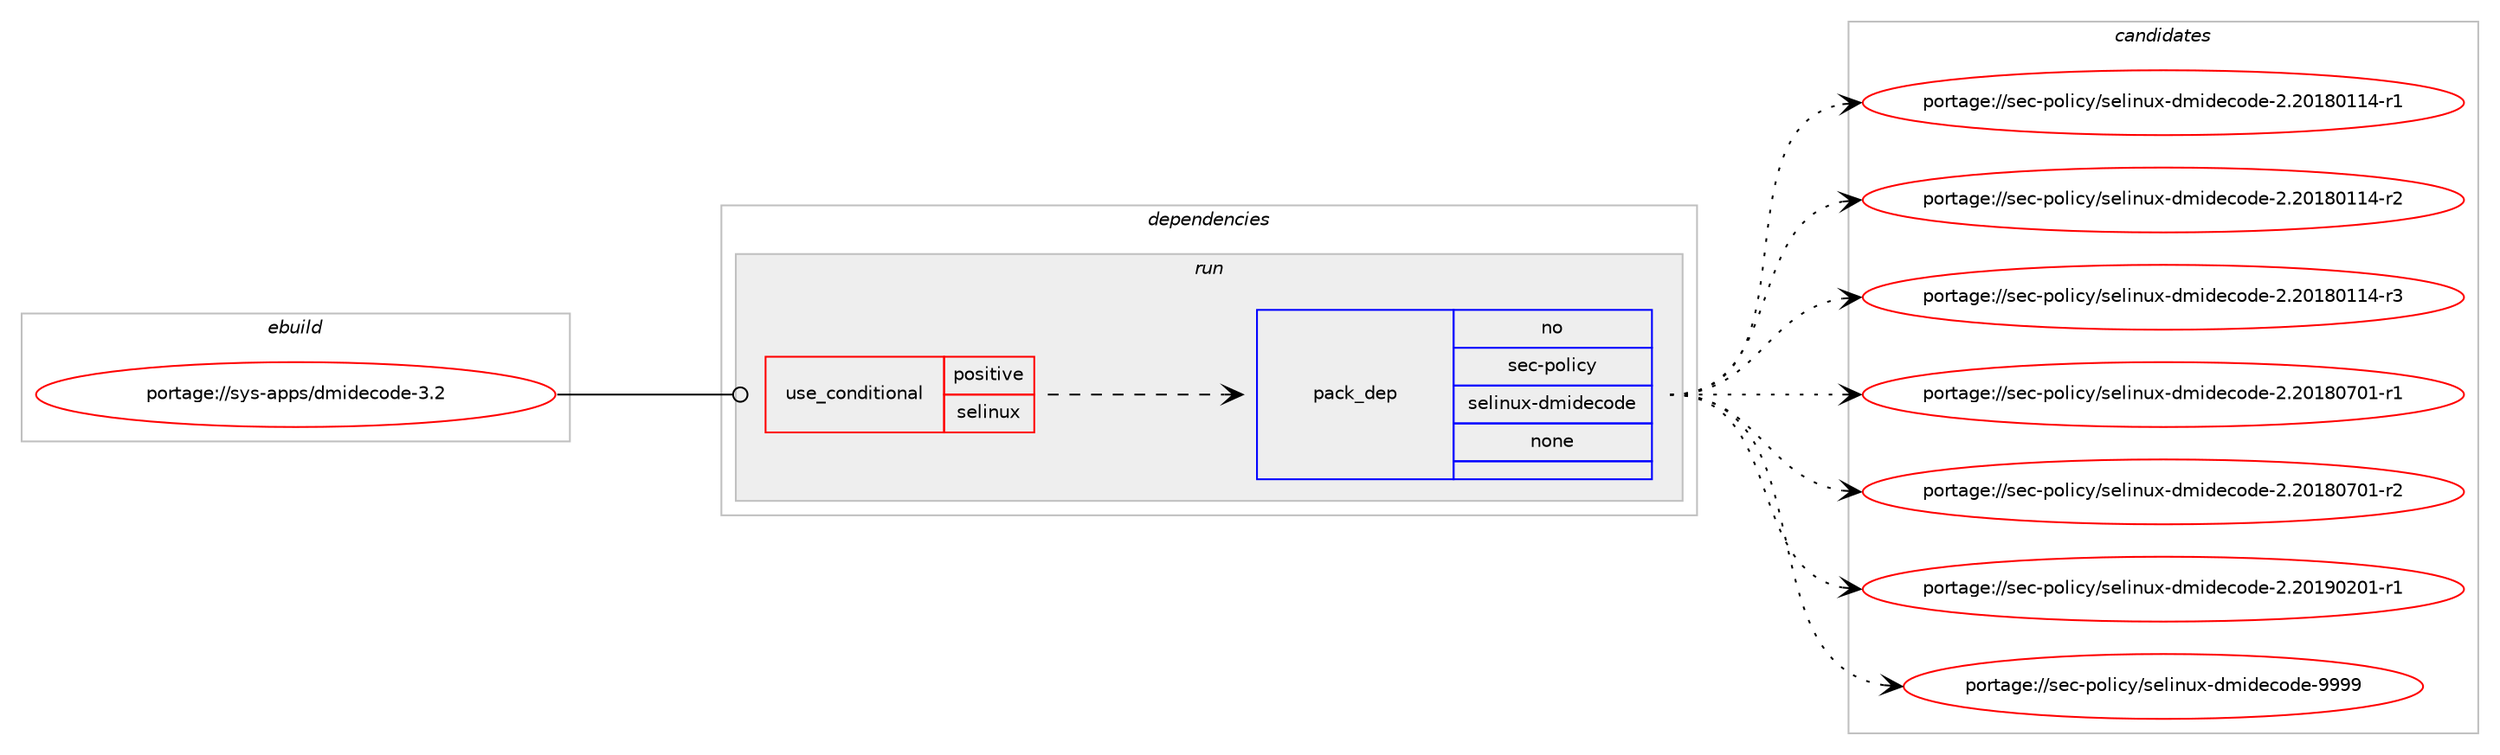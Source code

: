 digraph prolog {

# *************
# Graph options
# *************

newrank=true;
concentrate=true;
compound=true;
graph [rankdir=LR,fontname=Helvetica,fontsize=10,ranksep=1.5];#, ranksep=2.5, nodesep=0.2];
edge  [arrowhead=vee];
node  [fontname=Helvetica,fontsize=10];

# **********
# The ebuild
# **********

subgraph cluster_leftcol {
color=gray;
rank=same;
label=<<i>ebuild</i>>;
id [label="portage://sys-apps/dmidecode-3.2", color=red, width=4, href="../sys-apps/dmidecode-3.2.svg"];
}

# ****************
# The dependencies
# ****************

subgraph cluster_midcol {
color=gray;
label=<<i>dependencies</i>>;
subgraph cluster_compile {
fillcolor="#eeeeee";
style=filled;
label=<<i>compile</i>>;
}
subgraph cluster_compileandrun {
fillcolor="#eeeeee";
style=filled;
label=<<i>compile and run</i>>;
}
subgraph cluster_run {
fillcolor="#eeeeee";
style=filled;
label=<<i>run</i>>;
subgraph cond98866 {
dependency407192 [label=<<TABLE BORDER="0" CELLBORDER="1" CELLSPACING="0" CELLPADDING="4"><TR><TD ROWSPAN="3" CELLPADDING="10">use_conditional</TD></TR><TR><TD>positive</TD></TR><TR><TD>selinux</TD></TR></TABLE>>, shape=none, color=red];
subgraph pack301514 {
dependency407193 [label=<<TABLE BORDER="0" CELLBORDER="1" CELLSPACING="0" CELLPADDING="4" WIDTH="220"><TR><TD ROWSPAN="6" CELLPADDING="30">pack_dep</TD></TR><TR><TD WIDTH="110">no</TD></TR><TR><TD>sec-policy</TD></TR><TR><TD>selinux-dmidecode</TD></TR><TR><TD>none</TD></TR><TR><TD></TD></TR></TABLE>>, shape=none, color=blue];
}
dependency407192:e -> dependency407193:w [weight=20,style="dashed",arrowhead="vee"];
}
id:e -> dependency407192:w [weight=20,style="solid",arrowhead="odot"];
}
}

# **************
# The candidates
# **************

subgraph cluster_choices {
rank=same;
color=gray;
label=<<i>candidates</i>>;

subgraph choice301514 {
color=black;
nodesep=1;
choiceportage11510199451121111081059912147115101108105110117120451001091051001019911110010145504650484956484949524511449 [label="portage://sec-policy/selinux-dmidecode-2.20180114-r1", color=red, width=4,href="../sec-policy/selinux-dmidecode-2.20180114-r1.svg"];
choiceportage11510199451121111081059912147115101108105110117120451001091051001019911110010145504650484956484949524511450 [label="portage://sec-policy/selinux-dmidecode-2.20180114-r2", color=red, width=4,href="../sec-policy/selinux-dmidecode-2.20180114-r2.svg"];
choiceportage11510199451121111081059912147115101108105110117120451001091051001019911110010145504650484956484949524511451 [label="portage://sec-policy/selinux-dmidecode-2.20180114-r3", color=red, width=4,href="../sec-policy/selinux-dmidecode-2.20180114-r3.svg"];
choiceportage11510199451121111081059912147115101108105110117120451001091051001019911110010145504650484956485548494511449 [label="portage://sec-policy/selinux-dmidecode-2.20180701-r1", color=red, width=4,href="../sec-policy/selinux-dmidecode-2.20180701-r1.svg"];
choiceportage11510199451121111081059912147115101108105110117120451001091051001019911110010145504650484956485548494511450 [label="portage://sec-policy/selinux-dmidecode-2.20180701-r2", color=red, width=4,href="../sec-policy/selinux-dmidecode-2.20180701-r2.svg"];
choiceportage11510199451121111081059912147115101108105110117120451001091051001019911110010145504650484957485048494511449 [label="portage://sec-policy/selinux-dmidecode-2.20190201-r1", color=red, width=4,href="../sec-policy/selinux-dmidecode-2.20190201-r1.svg"];
choiceportage1151019945112111108105991214711510110810511011712045100109105100101991111001014557575757 [label="portage://sec-policy/selinux-dmidecode-9999", color=red, width=4,href="../sec-policy/selinux-dmidecode-9999.svg"];
dependency407193:e -> choiceportage11510199451121111081059912147115101108105110117120451001091051001019911110010145504650484956484949524511449:w [style=dotted,weight="100"];
dependency407193:e -> choiceportage11510199451121111081059912147115101108105110117120451001091051001019911110010145504650484956484949524511450:w [style=dotted,weight="100"];
dependency407193:e -> choiceportage11510199451121111081059912147115101108105110117120451001091051001019911110010145504650484956484949524511451:w [style=dotted,weight="100"];
dependency407193:e -> choiceportage11510199451121111081059912147115101108105110117120451001091051001019911110010145504650484956485548494511449:w [style=dotted,weight="100"];
dependency407193:e -> choiceportage11510199451121111081059912147115101108105110117120451001091051001019911110010145504650484956485548494511450:w [style=dotted,weight="100"];
dependency407193:e -> choiceportage11510199451121111081059912147115101108105110117120451001091051001019911110010145504650484957485048494511449:w [style=dotted,weight="100"];
dependency407193:e -> choiceportage1151019945112111108105991214711510110810511011712045100109105100101991111001014557575757:w [style=dotted,weight="100"];
}
}

}
